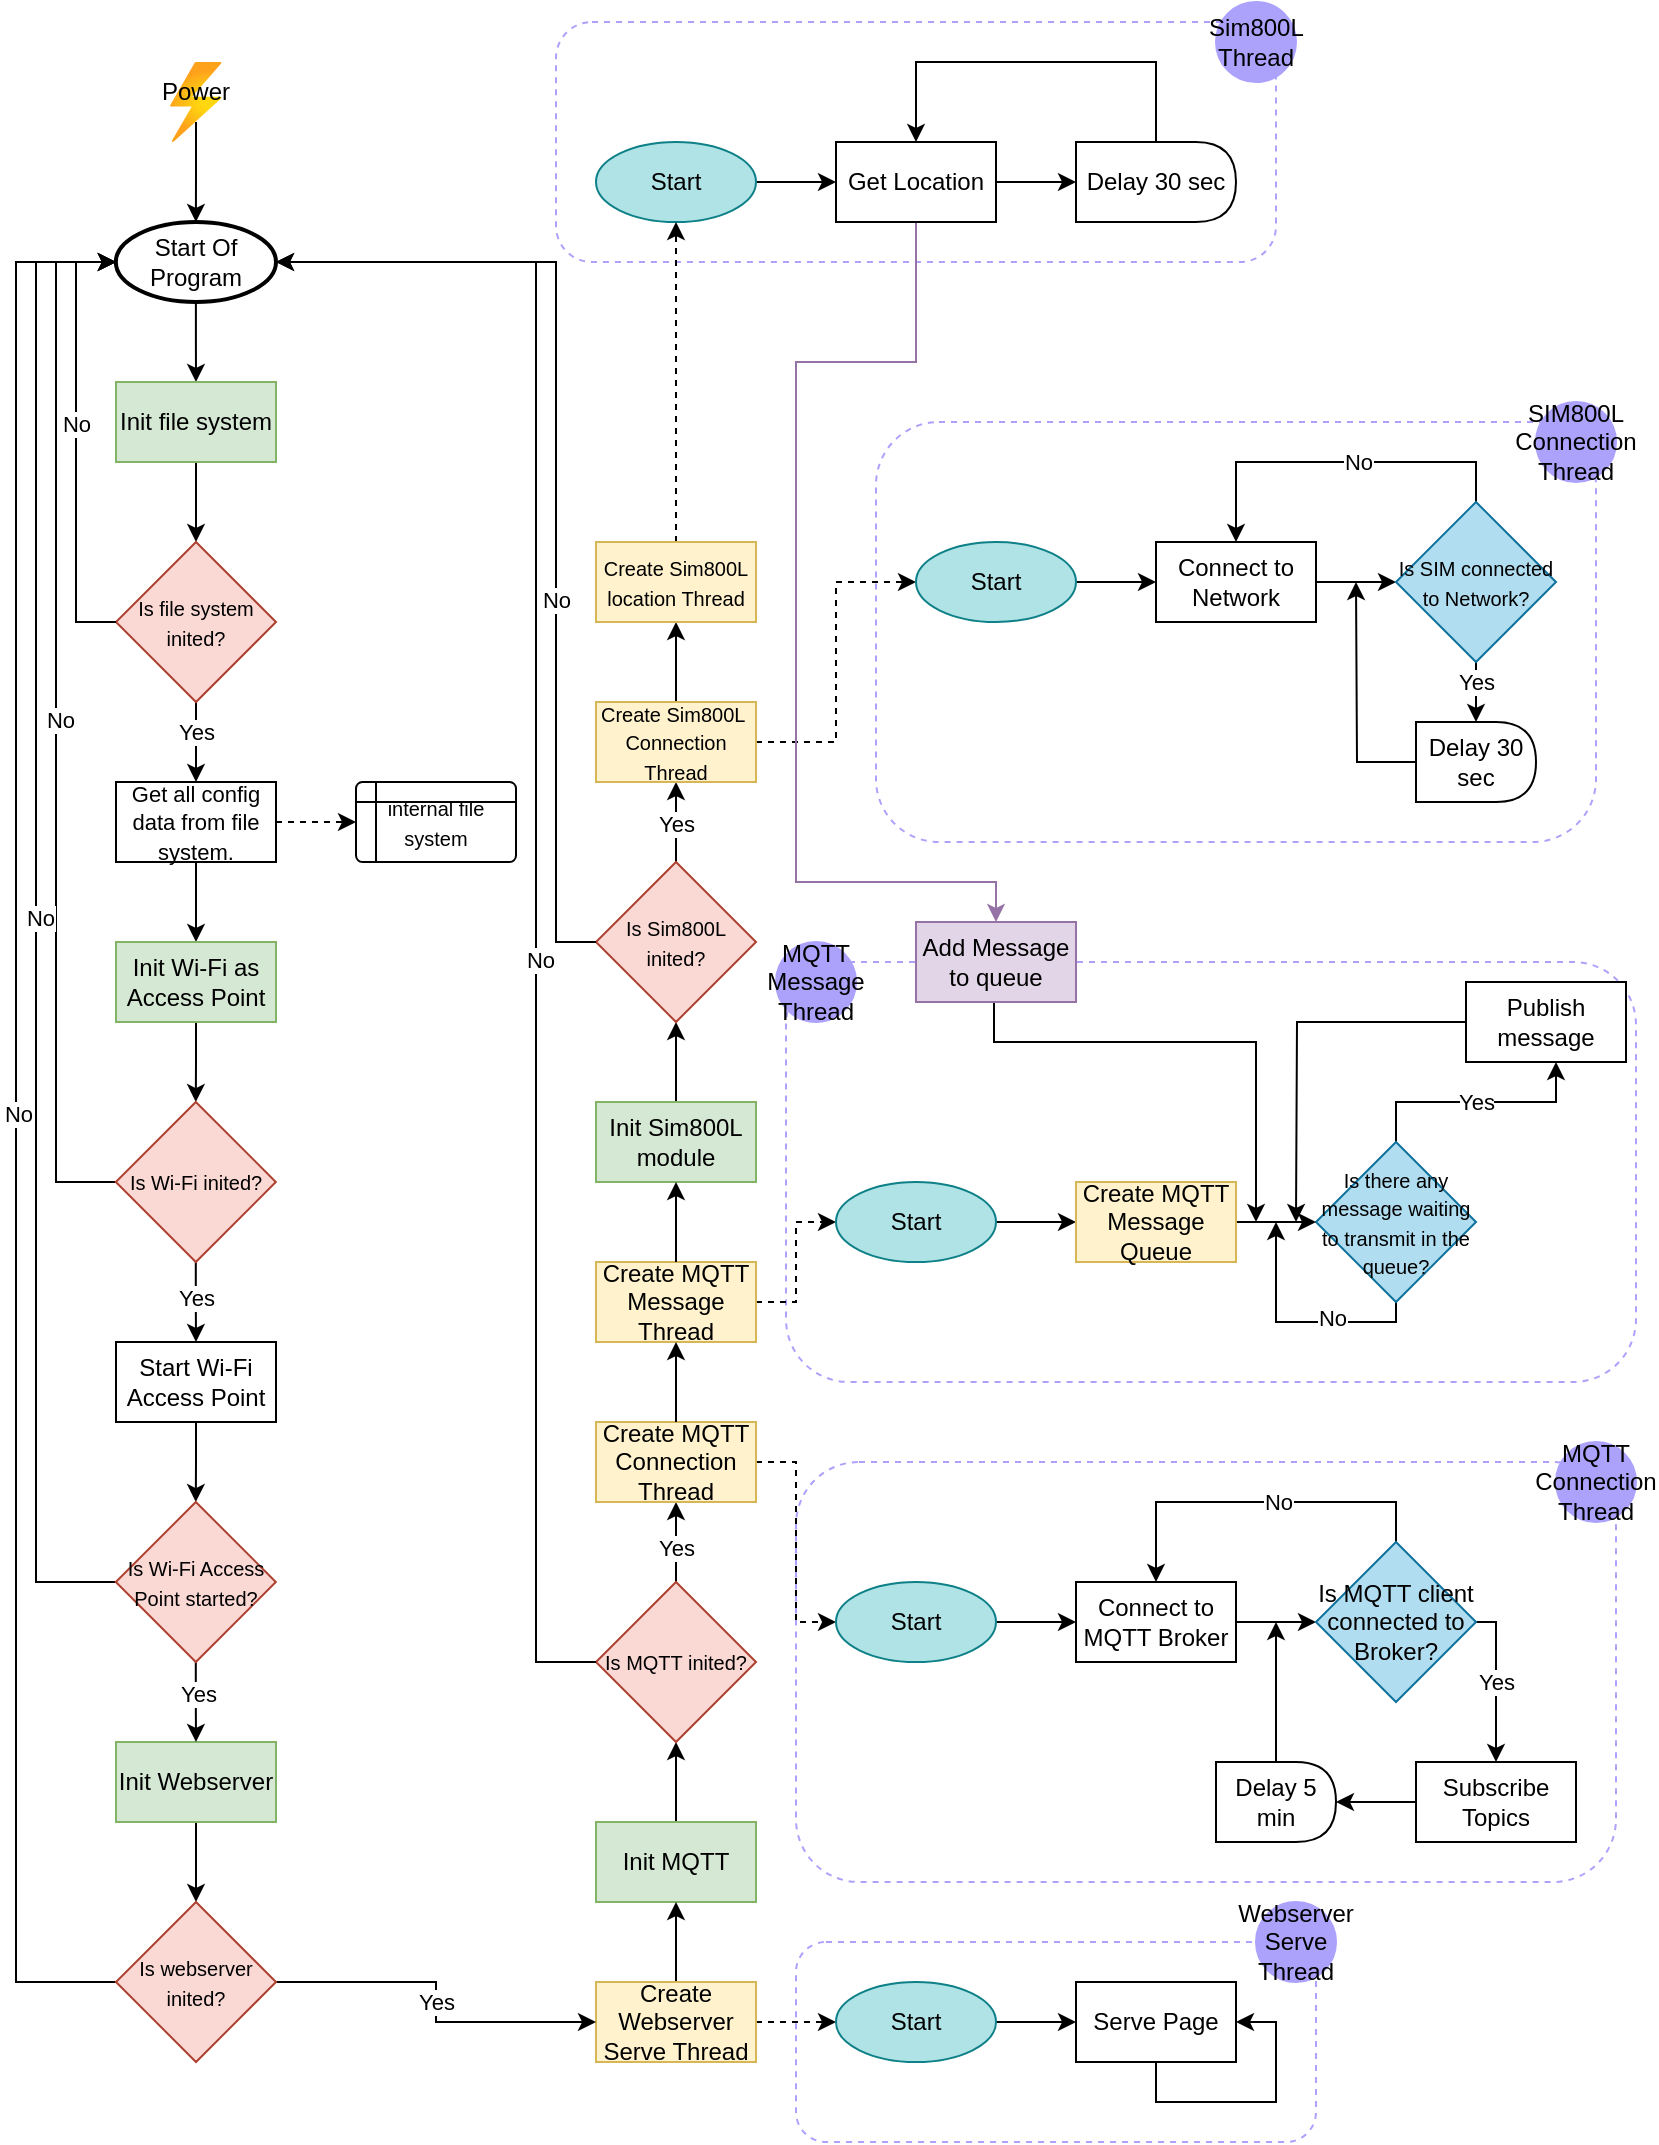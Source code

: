<mxfile version="22.1.16" type="github">
  <diagram name="Page-1" id="i7anXDzvivj3QK4yiTyE">
    <mxGraphModel dx="1312" dy="835" grid="0" gridSize="10" guides="1" tooltips="1" connect="1" arrows="1" fold="1" page="1" pageScale="1" pageWidth="850" pageHeight="1100" background="none" math="0" shadow="0">
      <root>
        <mxCell id="0" />
        <mxCell id="1" parent="0" />
        <mxCell id="xi-QjfqhYSJSX6jupqze-259" value="" style="rounded=1;whiteSpace=wrap;html=1;fillColor=none;dashed=1;strokeColor=#ACA2FC;" vertex="1" parent="1">
          <mxGeometry x="420" y="740" width="410" height="210" as="geometry" />
        </mxCell>
        <mxCell id="xi-QjfqhYSJSX6jupqze-130" value="" style="rounded=1;whiteSpace=wrap;html=1;fillColor=none;dashed=1;strokeColor=#ACA2FC;" vertex="1" parent="1">
          <mxGeometry x="415" y="490" width="425" height="210" as="geometry" />
        </mxCell>
        <mxCell id="xi-QjfqhYSJSX6jupqze-16" value="" style="image;aspect=fixed;html=1;points=[];align=center;fontSize=12;image=img/lib/azure2/general/Power.svg;" vertex="1" parent="1">
          <mxGeometry x="106.97" y="40" width="25.88" height="40" as="geometry" />
        </mxCell>
        <mxCell id="xi-QjfqhYSJSX6jupqze-15" value="" style="edgeStyle=orthogonalEdgeStyle;rounded=0;orthogonalLoop=1;jettySize=auto;html=1;" edge="1" parent="1" source="xi-QjfqhYSJSX6jupqze-1" target="xi-QjfqhYSJSX6jupqze-11">
          <mxGeometry relative="1" as="geometry" />
        </mxCell>
        <mxCell id="xi-QjfqhYSJSX6jupqze-1" value="Start Of Program" style="strokeWidth=2;html=1;shape=mxgraph.flowchart.start_1;whiteSpace=wrap;" vertex="1" parent="1">
          <mxGeometry x="79.91" y="120" width="80.09" height="40" as="geometry" />
        </mxCell>
        <mxCell id="xi-QjfqhYSJSX6jupqze-9" value="&lt;font style=&quot;font-size: 10px;&quot;&gt;internal file system&lt;/font&gt;" style="shape=internalStorage;whiteSpace=wrap;html=1;dx=10;dy=10;rounded=1;arcSize=8;strokeWidth=1;" vertex="1" parent="1">
          <mxGeometry x="200" y="400" width="80" height="40" as="geometry" />
        </mxCell>
        <mxCell id="xi-QjfqhYSJSX6jupqze-18" value="" style="edgeStyle=orthogonalEdgeStyle;rounded=0;orthogonalLoop=1;jettySize=auto;html=1;" edge="1" parent="1" source="xi-QjfqhYSJSX6jupqze-11" target="xi-QjfqhYSJSX6jupqze-17">
          <mxGeometry relative="1" as="geometry" />
        </mxCell>
        <mxCell id="xi-QjfqhYSJSX6jupqze-11" value="Init file system" style="rounded=0;whiteSpace=wrap;html=1;fillColor=#d5e8d4;strokeColor=#82b366;" vertex="1" parent="1">
          <mxGeometry x="80" y="200" width="80" height="40" as="geometry" />
        </mxCell>
        <mxCell id="xi-QjfqhYSJSX6jupqze-14" value="" style="edgeStyle=orthogonalEdgeStyle;rounded=0;orthogonalLoop=1;jettySize=auto;html=1;" edge="1" parent="1" source="xi-QjfqhYSJSX6jupqze-13" target="xi-QjfqhYSJSX6jupqze-1">
          <mxGeometry relative="1" as="geometry" />
        </mxCell>
        <mxCell id="xi-QjfqhYSJSX6jupqze-13" value="Power" style="text;html=1;strokeColor=none;fillColor=none;align=center;verticalAlign=middle;whiteSpace=wrap;rounded=0;" vertex="1" parent="1">
          <mxGeometry x="90" y="40" width="60" height="30" as="geometry" />
        </mxCell>
        <mxCell id="xi-QjfqhYSJSX6jupqze-22" value="" style="edgeStyle=orthogonalEdgeStyle;rounded=0;orthogonalLoop=1;jettySize=auto;html=1;" edge="1" parent="1" source="xi-QjfqhYSJSX6jupqze-17" target="xi-QjfqhYSJSX6jupqze-21">
          <mxGeometry relative="1" as="geometry" />
        </mxCell>
        <mxCell id="xi-QjfqhYSJSX6jupqze-23" value="Yes" style="edgeLabel;html=1;align=center;verticalAlign=middle;resizable=0;points=[];" vertex="1" connectable="0" parent="xi-QjfqhYSJSX6jupqze-22">
          <mxGeometry x="-0.256" relative="1" as="geometry">
            <mxPoint as="offset" />
          </mxGeometry>
        </mxCell>
        <mxCell id="xi-QjfqhYSJSX6jupqze-17" value="&lt;font style=&quot;font-size: 10px;&quot;&gt;Is file system inited?&lt;/font&gt;" style="rhombus;whiteSpace=wrap;html=1;fillColor=#fad9d5;strokeColor=#ae4132;" vertex="1" parent="1">
          <mxGeometry x="80" y="280" width="80" height="80" as="geometry" />
        </mxCell>
        <mxCell id="xi-QjfqhYSJSX6jupqze-19" style="edgeStyle=orthogonalEdgeStyle;rounded=0;orthogonalLoop=1;jettySize=auto;html=1;entryX=0;entryY=0.5;entryDx=0;entryDy=0;entryPerimeter=0;" edge="1" parent="1" target="xi-QjfqhYSJSX6jupqze-1">
          <mxGeometry relative="1" as="geometry">
            <mxPoint x="80" y="320" as="sourcePoint" />
            <mxPoint x="159.91" y="145" as="targetPoint" />
            <Array as="points">
              <mxPoint x="60" y="320" />
              <mxPoint x="60" y="140" />
            </Array>
          </mxGeometry>
        </mxCell>
        <mxCell id="xi-QjfqhYSJSX6jupqze-20" value="No" style="edgeLabel;html=1;align=center;verticalAlign=middle;resizable=0;points=[];" vertex="1" connectable="0" parent="xi-QjfqhYSJSX6jupqze-19">
          <mxGeometry x="0.003" y="-4" relative="1" as="geometry">
            <mxPoint x="-4" y="-9" as="offset" />
          </mxGeometry>
        </mxCell>
        <mxCell id="xi-QjfqhYSJSX6jupqze-27" value="" style="edgeStyle=orthogonalEdgeStyle;rounded=0;orthogonalLoop=1;jettySize=auto;html=1;" edge="1" parent="1" source="xi-QjfqhYSJSX6jupqze-21" target="xi-QjfqhYSJSX6jupqze-26">
          <mxGeometry relative="1" as="geometry" />
        </mxCell>
        <mxCell id="xi-QjfqhYSJSX6jupqze-210" style="edgeStyle=orthogonalEdgeStyle;rounded=0;orthogonalLoop=1;jettySize=auto;html=1;entryX=0;entryY=0.5;entryDx=0;entryDy=0;dashed=1;" edge="1" parent="1" source="xi-QjfqhYSJSX6jupqze-21" target="xi-QjfqhYSJSX6jupqze-9">
          <mxGeometry relative="1" as="geometry" />
        </mxCell>
        <mxCell id="xi-QjfqhYSJSX6jupqze-21" value="&lt;font style=&quot;font-size: 11px;&quot;&gt;Get all config data from file system.&lt;/font&gt;" style="rounded=0;whiteSpace=wrap;html=1;" vertex="1" parent="1">
          <mxGeometry x="80" y="400" width="80" height="40" as="geometry" />
        </mxCell>
        <mxCell id="xi-QjfqhYSJSX6jupqze-55" value="" style="edgeStyle=orthogonalEdgeStyle;rounded=0;orthogonalLoop=1;jettySize=auto;html=1;" edge="1" parent="1" source="xi-QjfqhYSJSX6jupqze-26" target="xi-QjfqhYSJSX6jupqze-53">
          <mxGeometry relative="1" as="geometry" />
        </mxCell>
        <mxCell id="xi-QjfqhYSJSX6jupqze-26" value="Init Wi-Fi as Access Point" style="rounded=0;whiteSpace=wrap;html=1;fillColor=#d5e8d4;strokeColor=#82b366;" vertex="1" parent="1">
          <mxGeometry x="80" y="480" width="80" height="40" as="geometry" />
        </mxCell>
        <mxCell id="xi-QjfqhYSJSX6jupqze-85" value="" style="edgeStyle=orthogonalEdgeStyle;rounded=0;orthogonalLoop=1;jettySize=auto;html=1;" edge="1" parent="1" source="xi-QjfqhYSJSX6jupqze-28" target="xi-QjfqhYSJSX6jupqze-84">
          <mxGeometry relative="1" as="geometry" />
        </mxCell>
        <mxCell id="xi-QjfqhYSJSX6jupqze-28" value="Init Sim800L module" style="rounded=0;whiteSpace=wrap;html=1;fillColor=#d5e8d4;strokeColor=#82b366;" vertex="1" parent="1">
          <mxGeometry x="320" y="560" width="80" height="40" as="geometry" />
        </mxCell>
        <mxCell id="xi-QjfqhYSJSX6jupqze-233" style="edgeStyle=orthogonalEdgeStyle;rounded=0;orthogonalLoop=1;jettySize=auto;html=1;exitX=0.5;exitY=0;exitDx=0;exitDy=0;" edge="1" parent="1" source="xi-QjfqhYSJSX6jupqze-30" target="xi-QjfqhYSJSX6jupqze-94">
          <mxGeometry relative="1" as="geometry" />
        </mxCell>
        <mxCell id="xi-QjfqhYSJSX6jupqze-30" value="Init MQTT" style="rounded=0;whiteSpace=wrap;html=1;fillColor=#d5e8d4;strokeColor=#82b366;" vertex="1" parent="1">
          <mxGeometry x="320" y="920" width="80" height="40" as="geometry" />
        </mxCell>
        <mxCell id="xi-QjfqhYSJSX6jupqze-61" value="" style="edgeStyle=orthogonalEdgeStyle;rounded=0;orthogonalLoop=1;jettySize=auto;html=1;" edge="1" parent="1" source="xi-QjfqhYSJSX6jupqze-34" target="xi-QjfqhYSJSX6jupqze-60">
          <mxGeometry relative="1" as="geometry" />
        </mxCell>
        <mxCell id="xi-QjfqhYSJSX6jupqze-34" value="Start Wi-Fi Access Point" style="rounded=0;whiteSpace=wrap;html=1;" vertex="1" parent="1">
          <mxGeometry x="80" y="680" width="80" height="40" as="geometry" />
        </mxCell>
        <mxCell id="xi-QjfqhYSJSX6jupqze-67" value="" style="edgeStyle=orthogonalEdgeStyle;rounded=0;orthogonalLoop=1;jettySize=auto;html=1;" edge="1" parent="1" source="xi-QjfqhYSJSX6jupqze-35" target="xi-QjfqhYSJSX6jupqze-66">
          <mxGeometry relative="1" as="geometry" />
        </mxCell>
        <mxCell id="xi-QjfqhYSJSX6jupqze-35" value="Init Webserver" style="rounded=0;whiteSpace=wrap;html=1;fillColor=#d5e8d4;strokeColor=#82b366;" vertex="1" parent="1">
          <mxGeometry x="80" y="880" width="80" height="40" as="geometry" />
        </mxCell>
        <mxCell id="xi-QjfqhYSJSX6jupqze-213" style="edgeStyle=orthogonalEdgeStyle;rounded=0;orthogonalLoop=1;jettySize=auto;html=1;exitX=1;exitY=0.5;exitDx=0;exitDy=0;dashed=1;" edge="1" parent="1" source="xi-QjfqhYSJSX6jupqze-36" target="xi-QjfqhYSJSX6jupqze-168">
          <mxGeometry relative="1" as="geometry" />
        </mxCell>
        <mxCell id="xi-QjfqhYSJSX6jupqze-251" style="edgeStyle=orthogonalEdgeStyle;rounded=0;orthogonalLoop=1;jettySize=auto;html=1;exitX=0.5;exitY=0;exitDx=0;exitDy=0;entryX=0.5;entryY=1;entryDx=0;entryDy=0;" edge="1" parent="1" source="xi-QjfqhYSJSX6jupqze-36" target="xi-QjfqhYSJSX6jupqze-30">
          <mxGeometry relative="1" as="geometry" />
        </mxCell>
        <mxCell id="xi-QjfqhYSJSX6jupqze-36" value="Create Webserver Serve Thread" style="rounded=0;whiteSpace=wrap;html=1;fillColor=#fff2cc;strokeColor=#d6b656;" vertex="1" parent="1">
          <mxGeometry x="320" y="1000" width="80" height="40" as="geometry" />
        </mxCell>
        <mxCell id="xi-QjfqhYSJSX6jupqze-47" value="" style="rounded=1;whiteSpace=wrap;html=1;dashed=1;fillColor=none;strokeColor=#ACA2FC;" vertex="1" parent="1">
          <mxGeometry x="300" y="20" width="360" height="120" as="geometry" />
        </mxCell>
        <mxCell id="xi-QjfqhYSJSX6jupqze-56" style="edgeStyle=orthogonalEdgeStyle;rounded=0;orthogonalLoop=1;jettySize=auto;html=1;exitX=0;exitY=0.5;exitDx=0;exitDy=0;entryX=0;entryY=0.5;entryDx=0;entryDy=0;entryPerimeter=0;" edge="1" parent="1" source="xi-QjfqhYSJSX6jupqze-53" target="xi-QjfqhYSJSX6jupqze-1">
          <mxGeometry relative="1" as="geometry">
            <mxPoint x="79.91" y="145" as="targetPoint" />
            <Array as="points">
              <mxPoint x="50" y="600" />
              <mxPoint x="50" y="140" />
            </Array>
          </mxGeometry>
        </mxCell>
        <mxCell id="xi-QjfqhYSJSX6jupqze-57" value="No" style="edgeLabel;html=1;align=center;verticalAlign=middle;resizable=0;points=[];" vertex="1" connectable="0" parent="xi-QjfqhYSJSX6jupqze-56">
          <mxGeometry x="0.004" y="-2" relative="1" as="geometry">
            <mxPoint as="offset" />
          </mxGeometry>
        </mxCell>
        <mxCell id="xi-QjfqhYSJSX6jupqze-58" value="" style="edgeStyle=orthogonalEdgeStyle;rounded=0;orthogonalLoop=1;jettySize=auto;html=1;" edge="1" parent="1" source="xi-QjfqhYSJSX6jupqze-53" target="xi-QjfqhYSJSX6jupqze-34">
          <mxGeometry relative="1" as="geometry" />
        </mxCell>
        <mxCell id="xi-QjfqhYSJSX6jupqze-59" value="Yes" style="edgeLabel;html=1;align=center;verticalAlign=middle;resizable=0;points=[];" vertex="1" connectable="0" parent="xi-QjfqhYSJSX6jupqze-58">
          <mxGeometry x="-0.106" relative="1" as="geometry">
            <mxPoint as="offset" />
          </mxGeometry>
        </mxCell>
        <mxCell id="xi-QjfqhYSJSX6jupqze-53" value="&lt;font style=&quot;font-size: 10px;&quot;&gt;Is Wi-Fi inited?&lt;/font&gt;" style="rhombus;whiteSpace=wrap;html=1;fillColor=#fad9d5;strokeColor=#ae4132;" vertex="1" parent="1">
          <mxGeometry x="79.91" y="560" width="80" height="80" as="geometry" />
        </mxCell>
        <mxCell id="xi-QjfqhYSJSX6jupqze-62" style="edgeStyle=orthogonalEdgeStyle;rounded=0;orthogonalLoop=1;jettySize=auto;html=1;exitX=0;exitY=0.5;exitDx=0;exitDy=0;" edge="1" parent="1" source="xi-QjfqhYSJSX6jupqze-60">
          <mxGeometry relative="1" as="geometry">
            <mxPoint x="80" y="140" as="targetPoint" />
            <Array as="points">
              <mxPoint x="40" y="800" />
              <mxPoint x="40" y="140" />
            </Array>
          </mxGeometry>
        </mxCell>
        <mxCell id="xi-QjfqhYSJSX6jupqze-63" value="No" style="edgeLabel;html=1;align=center;verticalAlign=middle;resizable=0;points=[];" vertex="1" connectable="0" parent="xi-QjfqhYSJSX6jupqze-62">
          <mxGeometry x="0.005" y="-2" relative="1" as="geometry">
            <mxPoint as="offset" />
          </mxGeometry>
        </mxCell>
        <mxCell id="xi-QjfqhYSJSX6jupqze-64" value="" style="edgeStyle=orthogonalEdgeStyle;rounded=0;orthogonalLoop=1;jettySize=auto;html=1;" edge="1" parent="1" source="xi-QjfqhYSJSX6jupqze-60" target="xi-QjfqhYSJSX6jupqze-35">
          <mxGeometry relative="1" as="geometry" />
        </mxCell>
        <mxCell id="xi-QjfqhYSJSX6jupqze-65" value="Yes" style="edgeLabel;html=1;align=center;verticalAlign=middle;resizable=0;points=[];" vertex="1" connectable="0" parent="xi-QjfqhYSJSX6jupqze-64">
          <mxGeometry x="-0.213" y="1" relative="1" as="geometry">
            <mxPoint as="offset" />
          </mxGeometry>
        </mxCell>
        <mxCell id="xi-QjfqhYSJSX6jupqze-60" value="&lt;font style=&quot;font-size: 10px;&quot;&gt;Is Wi-Fi Access Point started?&lt;/font&gt;" style="rhombus;whiteSpace=wrap;html=1;fillColor=#fad9d5;strokeColor=#ae4132;" vertex="1" parent="1">
          <mxGeometry x="79.91" y="760" width="80" height="80" as="geometry" />
        </mxCell>
        <mxCell id="xi-QjfqhYSJSX6jupqze-68" style="edgeStyle=orthogonalEdgeStyle;rounded=0;orthogonalLoop=1;jettySize=auto;html=1;exitX=0;exitY=0.5;exitDx=0;exitDy=0;" edge="1" parent="1" source="xi-QjfqhYSJSX6jupqze-66">
          <mxGeometry relative="1" as="geometry">
            <mxPoint x="80" y="140" as="targetPoint" />
            <Array as="points">
              <mxPoint x="30" y="1000" />
              <mxPoint x="30" y="140" />
            </Array>
          </mxGeometry>
        </mxCell>
        <mxCell id="xi-QjfqhYSJSX6jupqze-69" value="No" style="edgeLabel;html=1;align=center;verticalAlign=middle;resizable=0;points=[];" vertex="1" connectable="0" parent="xi-QjfqhYSJSX6jupqze-68">
          <mxGeometry x="0.009" y="-1" relative="1" as="geometry">
            <mxPoint as="offset" />
          </mxGeometry>
        </mxCell>
        <mxCell id="xi-QjfqhYSJSX6jupqze-212" style="edgeStyle=orthogonalEdgeStyle;rounded=0;orthogonalLoop=1;jettySize=auto;html=1;exitX=1;exitY=0.5;exitDx=0;exitDy=0;entryX=0;entryY=0.5;entryDx=0;entryDy=0;" edge="1" parent="1" source="xi-QjfqhYSJSX6jupqze-66" target="xi-QjfqhYSJSX6jupqze-36">
          <mxGeometry relative="1" as="geometry">
            <Array as="points">
              <mxPoint x="240" y="1000" />
              <mxPoint x="240" y="1020" />
            </Array>
          </mxGeometry>
        </mxCell>
        <mxCell id="xi-QjfqhYSJSX6jupqze-214" value="Yes" style="edgeLabel;html=1;align=center;verticalAlign=middle;resizable=0;points=[];" vertex="1" connectable="0" parent="xi-QjfqhYSJSX6jupqze-212">
          <mxGeometry x="-0.005" relative="1" as="geometry">
            <mxPoint as="offset" />
          </mxGeometry>
        </mxCell>
        <mxCell id="xi-QjfqhYSJSX6jupqze-66" value="&lt;font style=&quot;font-size: 10px;&quot;&gt;Is webserver inited?&lt;/font&gt;" style="rhombus;whiteSpace=wrap;html=1;fillColor=#fad9d5;strokeColor=#ae4132;" vertex="1" parent="1">
          <mxGeometry x="80" y="960" width="80" height="80" as="geometry" />
        </mxCell>
        <mxCell id="xi-QjfqhYSJSX6jupqze-219" style="edgeStyle=orthogonalEdgeStyle;rounded=0;orthogonalLoop=1;jettySize=auto;html=1;exitX=0.5;exitY=0;exitDx=0;exitDy=0;" edge="1" parent="1" source="xi-QjfqhYSJSX6jupqze-84" target="xi-QjfqhYSJSX6jupqze-160">
          <mxGeometry relative="1" as="geometry" />
        </mxCell>
        <mxCell id="xi-QjfqhYSJSX6jupqze-220" value="Yes" style="edgeLabel;html=1;align=center;verticalAlign=middle;resizable=0;points=[];" vertex="1" connectable="0" parent="xi-QjfqhYSJSX6jupqze-219">
          <mxGeometry x="-0.017" relative="1" as="geometry">
            <mxPoint as="offset" />
          </mxGeometry>
        </mxCell>
        <mxCell id="xi-QjfqhYSJSX6jupqze-84" value="&lt;font style=&quot;font-size: 10px;&quot;&gt;Is Sim800L inited?&lt;/font&gt;" style="rhombus;whiteSpace=wrap;html=1;fillColor=#fad9d5;strokeColor=#ae4132;" vertex="1" parent="1">
          <mxGeometry x="320" y="440" width="80" height="80" as="geometry" />
        </mxCell>
        <mxCell id="xi-QjfqhYSJSX6jupqze-234" style="edgeStyle=orthogonalEdgeStyle;rounded=0;orthogonalLoop=1;jettySize=auto;html=1;" edge="1" parent="1" source="xi-QjfqhYSJSX6jupqze-94" target="xi-QjfqhYSJSX6jupqze-142">
          <mxGeometry relative="1" as="geometry" />
        </mxCell>
        <mxCell id="xi-QjfqhYSJSX6jupqze-235" value="Yes" style="edgeLabel;html=1;align=center;verticalAlign=middle;resizable=0;points=[];" vertex="1" connectable="0" parent="xi-QjfqhYSJSX6jupqze-234">
          <mxGeometry x="-0.133" relative="1" as="geometry">
            <mxPoint as="offset" />
          </mxGeometry>
        </mxCell>
        <mxCell id="xi-QjfqhYSJSX6jupqze-94" value="&lt;font style=&quot;font-size: 10px;&quot;&gt;Is MQTT inited?&lt;/font&gt;" style="rhombus;whiteSpace=wrap;html=1;fillColor=#fad9d5;strokeColor=#ae4132;" vertex="1" parent="1">
          <mxGeometry x="320" y="800" width="80" height="80" as="geometry" />
        </mxCell>
        <mxCell id="xi-QjfqhYSJSX6jupqze-273" style="edgeStyle=orthogonalEdgeStyle;rounded=0;orthogonalLoop=1;jettySize=auto;html=1;entryX=1;entryY=0.5;entryDx=0;entryDy=0;" edge="1" parent="1" source="xi-QjfqhYSJSX6jupqze-114" target="xi-QjfqhYSJSX6jupqze-268">
          <mxGeometry relative="1" as="geometry" />
        </mxCell>
        <mxCell id="xi-QjfqhYSJSX6jupqze-114" value="Subscribe Topics" style="rounded=0;whiteSpace=wrap;html=1;" vertex="1" parent="1">
          <mxGeometry x="730" y="890" width="80" height="40" as="geometry" />
        </mxCell>
        <mxCell id="xi-QjfqhYSJSX6jupqze-245" value="Yes" style="edgeStyle=orthogonalEdgeStyle;rounded=0;orthogonalLoop=1;jettySize=auto;html=1;exitX=0.5;exitY=0;exitDx=0;exitDy=0;" edge="1" parent="1" source="xi-QjfqhYSJSX6jupqze-117" target="xi-QjfqhYSJSX6jupqze-119">
          <mxGeometry relative="1" as="geometry">
            <Array as="points">
              <mxPoint x="720" y="560" />
              <mxPoint x="800" y="560" />
            </Array>
            <mxPoint as="offset" />
          </mxGeometry>
        </mxCell>
        <mxCell id="xi-QjfqhYSJSX6jupqze-277" style="edgeStyle=orthogonalEdgeStyle;rounded=0;orthogonalLoop=1;jettySize=auto;html=1;exitX=0.5;exitY=1;exitDx=0;exitDy=0;" edge="1" parent="1" source="xi-QjfqhYSJSX6jupqze-117">
          <mxGeometry relative="1" as="geometry">
            <mxPoint x="660" y="620" as="targetPoint" />
            <Array as="points">
              <mxPoint x="720" y="670" />
              <mxPoint x="660" y="670" />
            </Array>
          </mxGeometry>
        </mxCell>
        <mxCell id="xi-QjfqhYSJSX6jupqze-278" value="No" style="edgeLabel;html=1;align=center;verticalAlign=middle;resizable=0;points=[];" vertex="1" connectable="0" parent="xi-QjfqhYSJSX6jupqze-277">
          <mxGeometry x="-0.304" y="-2" relative="1" as="geometry">
            <mxPoint as="offset" />
          </mxGeometry>
        </mxCell>
        <mxCell id="xi-QjfqhYSJSX6jupqze-117" value="&lt;font style=&quot;font-size: 10px;&quot;&gt;Is there any message waiting to transmit in the queue?&lt;/font&gt;" style="rhombus;whiteSpace=wrap;html=1;fillColor=#b1ddf0;strokeColor=#10739e;" vertex="1" parent="1">
          <mxGeometry x="680" y="580" width="80" height="80" as="geometry" />
        </mxCell>
        <mxCell id="xi-QjfqhYSJSX6jupqze-279" style="edgeStyle=orthogonalEdgeStyle;rounded=0;orthogonalLoop=1;jettySize=auto;html=1;exitX=0;exitY=0.5;exitDx=0;exitDy=0;" edge="1" parent="1" source="xi-QjfqhYSJSX6jupqze-119">
          <mxGeometry relative="1" as="geometry">
            <mxPoint x="670" y="620" as="targetPoint" />
          </mxGeometry>
        </mxCell>
        <mxCell id="xi-QjfqhYSJSX6jupqze-119" value="Publish message" style="rounded=0;whiteSpace=wrap;html=1;" vertex="1" parent="1">
          <mxGeometry x="755" y="500" width="80" height="40" as="geometry" />
        </mxCell>
        <mxCell id="xi-QjfqhYSJSX6jupqze-141" value="MQTT Message Thread" style="ellipse;whiteSpace=wrap;html=1;aspect=fixed;fillColor=#ACA2FC;strokeColor=#ACA2FC;" vertex="1" parent="1">
          <mxGeometry x="410" y="480" width="40" height="40" as="geometry" />
        </mxCell>
        <mxCell id="xi-QjfqhYSJSX6jupqze-276" style="edgeStyle=orthogonalEdgeStyle;rounded=0;orthogonalLoop=1;jettySize=auto;html=1;exitX=1;exitY=0.5;exitDx=0;exitDy=0;entryX=0;entryY=0.5;entryDx=0;entryDy=0;dashed=1;" edge="1" parent="1" source="xi-QjfqhYSJSX6jupqze-142" target="xi-QjfqhYSJSX6jupqze-271">
          <mxGeometry relative="1" as="geometry">
            <Array as="points">
              <mxPoint x="420" y="740" />
              <mxPoint x="420" y="820" />
            </Array>
          </mxGeometry>
        </mxCell>
        <mxCell id="xi-QjfqhYSJSX6jupqze-142" value="Create MQTT Connection Thread" style="rounded=0;whiteSpace=wrap;html=1;fillColor=#fff2cc;strokeColor=#d6b656;" vertex="1" parent="1">
          <mxGeometry x="320" y="720" width="80" height="40" as="geometry" />
        </mxCell>
        <mxCell id="xi-QjfqhYSJSX6jupqze-280" style="edgeStyle=orthogonalEdgeStyle;rounded=0;orthogonalLoop=1;jettySize=auto;html=1;entryX=0;entryY=0.5;entryDx=0;entryDy=0;dashed=1;" edge="1" parent="1" source="xi-QjfqhYSJSX6jupqze-143" target="xi-QjfqhYSJSX6jupqze-154">
          <mxGeometry relative="1" as="geometry" />
        </mxCell>
        <mxCell id="xi-QjfqhYSJSX6jupqze-143" value="Create MQTT Message Thread" style="rounded=0;whiteSpace=wrap;html=1;fillColor=#fff2cc;strokeColor=#d6b656;" vertex="1" parent="1">
          <mxGeometry x="320" y="640" width="80" height="40" as="geometry" />
        </mxCell>
        <mxCell id="xi-QjfqhYSJSX6jupqze-171" style="edgeStyle=orthogonalEdgeStyle;rounded=0;orthogonalLoop=1;jettySize=auto;html=1;entryX=0;entryY=0.5;entryDx=0;entryDy=0;" edge="1" parent="1" source="xi-QjfqhYSJSX6jupqze-154" target="xi-QjfqhYSJSX6jupqze-170">
          <mxGeometry relative="1" as="geometry">
            <mxPoint x="630" y="600" as="targetPoint" />
          </mxGeometry>
        </mxCell>
        <mxCell id="xi-QjfqhYSJSX6jupqze-154" value="Start" style="ellipse;whiteSpace=wrap;html=1;fillColor=#b0e3e6;strokeColor=#0e8088;" vertex="1" parent="1">
          <mxGeometry x="440" y="600" width="80" height="40" as="geometry" />
        </mxCell>
        <mxCell id="xi-QjfqhYSJSX6jupqze-159" value="Sim800L Thread" style="ellipse;whiteSpace=wrap;html=1;aspect=fixed;fillColor=#ACA2FC;strokeColor=#ACA2FC;" vertex="1" parent="1">
          <mxGeometry x="630" y="10" width="40" height="40" as="geometry" />
        </mxCell>
        <mxCell id="xi-QjfqhYSJSX6jupqze-230" style="edgeStyle=orthogonalEdgeStyle;rounded=0;orthogonalLoop=1;jettySize=auto;html=1;entryX=0.5;entryY=1;entryDx=0;entryDy=0;" edge="1" parent="1" source="xi-QjfqhYSJSX6jupqze-160" target="xi-QjfqhYSJSX6jupqze-190">
          <mxGeometry relative="1" as="geometry" />
        </mxCell>
        <mxCell id="xi-QjfqhYSJSX6jupqze-283" style="edgeStyle=orthogonalEdgeStyle;rounded=0;orthogonalLoop=1;jettySize=auto;html=1;entryX=0;entryY=0.5;entryDx=0;entryDy=0;dashed=1;" edge="1" parent="1" source="xi-QjfqhYSJSX6jupqze-160" target="xi-QjfqhYSJSX6jupqze-207">
          <mxGeometry relative="1" as="geometry" />
        </mxCell>
        <mxCell id="xi-QjfqhYSJSX6jupqze-160" value="&lt;font style=&quot;font-size: 10px;&quot;&gt;Create Sim800L&amp;nbsp; Connection Thread&lt;/font&gt;" style="rounded=0;whiteSpace=wrap;html=1;fillColor=#fff2cc;strokeColor=#d6b656;" vertex="1" parent="1">
          <mxGeometry x="320" y="360" width="80" height="40" as="geometry" />
        </mxCell>
        <mxCell id="xi-QjfqhYSJSX6jupqze-183" style="edgeStyle=orthogonalEdgeStyle;rounded=0;orthogonalLoop=1;jettySize=auto;html=1;entryX=0;entryY=0.5;entryDx=0;entryDy=0;" edge="1" parent="1" source="xi-QjfqhYSJSX6jupqze-164" target="xi-QjfqhYSJSX6jupqze-182">
          <mxGeometry relative="1" as="geometry" />
        </mxCell>
        <mxCell id="xi-QjfqhYSJSX6jupqze-164" value="Start" style="ellipse;whiteSpace=wrap;html=1;fillColor=#b0e3e6;strokeColor=#0e8088;" vertex="1" parent="1">
          <mxGeometry x="320" y="80" width="80" height="40" as="geometry" />
        </mxCell>
        <mxCell id="xi-QjfqhYSJSX6jupqze-166" value="" style="rounded=1;whiteSpace=wrap;html=1;dashed=1;fillColor=none;strokeColor=#ACA2FC;" vertex="1" parent="1">
          <mxGeometry x="420" y="980" width="260" height="100" as="geometry" />
        </mxCell>
        <mxCell id="xi-QjfqhYSJSX6jupqze-167" value="Webserver Serve Thread" style="ellipse;whiteSpace=wrap;html=1;aspect=fixed;fillColor=#ACA2FC;strokeColor=#ACA2FC;" vertex="1" parent="1">
          <mxGeometry x="650" y="960" width="40" height="40" as="geometry" />
        </mxCell>
        <mxCell id="xi-QjfqhYSJSX6jupqze-180" style="edgeStyle=orthogonalEdgeStyle;rounded=0;orthogonalLoop=1;jettySize=auto;html=1;entryX=0;entryY=0.5;entryDx=0;entryDy=0;" edge="1" parent="1" source="xi-QjfqhYSJSX6jupqze-168" target="xi-QjfqhYSJSX6jupqze-179">
          <mxGeometry relative="1" as="geometry" />
        </mxCell>
        <mxCell id="xi-QjfqhYSJSX6jupqze-168" value="Start" style="ellipse;whiteSpace=wrap;html=1;fillColor=#b0e3e6;strokeColor=#0e8088;" vertex="1" parent="1">
          <mxGeometry x="440" y="1000" width="80" height="40" as="geometry" />
        </mxCell>
        <mxCell id="xi-QjfqhYSJSX6jupqze-242" style="edgeStyle=orthogonalEdgeStyle;rounded=0;orthogonalLoop=1;jettySize=auto;html=1;exitX=1;exitY=0.5;exitDx=0;exitDy=0;entryX=0;entryY=0.5;entryDx=0;entryDy=0;" edge="1" parent="1" source="xi-QjfqhYSJSX6jupqze-170" target="xi-QjfqhYSJSX6jupqze-117">
          <mxGeometry relative="1" as="geometry" />
        </mxCell>
        <mxCell id="xi-QjfqhYSJSX6jupqze-170" value="Create MQTT Message Queue" style="rounded=0;whiteSpace=wrap;html=1;fillColor=#fff2cc;strokeColor=#d6b656;" vertex="1" parent="1">
          <mxGeometry x="560" y="600" width="80" height="40" as="geometry" />
        </mxCell>
        <mxCell id="xi-QjfqhYSJSX6jupqze-281" style="edgeStyle=orthogonalEdgeStyle;rounded=0;orthogonalLoop=1;jettySize=auto;html=1;exitX=0.5;exitY=1;exitDx=0;exitDy=0;" edge="1" parent="1">
          <mxGeometry relative="1" as="geometry">
            <mxPoint x="650" y="620" as="targetPoint" />
            <mxPoint x="519" y="510" as="sourcePoint" />
            <Array as="points">
              <mxPoint x="519" y="530" />
              <mxPoint x="650" y="530" />
              <mxPoint x="650" y="620" />
            </Array>
          </mxGeometry>
        </mxCell>
        <mxCell id="xi-QjfqhYSJSX6jupqze-173" value="Add Message to queue" style="rounded=0;whiteSpace=wrap;html=1;fillColor=#e1d5e7;strokeColor=#9673a6;" vertex="1" parent="1">
          <mxGeometry x="480" y="470" width="80" height="40" as="geometry" />
        </mxCell>
        <mxCell id="xi-QjfqhYSJSX6jupqze-179" value="Serve Page" style="rounded=0;whiteSpace=wrap;html=1;" vertex="1" parent="1">
          <mxGeometry x="560" y="1000" width="80" height="40" as="geometry" />
        </mxCell>
        <mxCell id="xi-QjfqhYSJSX6jupqze-181" style="edgeStyle=orthogonalEdgeStyle;rounded=0;orthogonalLoop=1;jettySize=auto;html=1;entryX=1;entryY=0.5;entryDx=0;entryDy=0;exitX=0.5;exitY=1;exitDx=0;exitDy=0;" edge="1" parent="1" source="xi-QjfqhYSJSX6jupqze-179" target="xi-QjfqhYSJSX6jupqze-179">
          <mxGeometry relative="1" as="geometry">
            <Array as="points">
              <mxPoint x="600" y="1060" />
              <mxPoint x="660" y="1060" />
              <mxPoint x="660" y="1020" />
            </Array>
          </mxGeometry>
        </mxCell>
        <mxCell id="xi-QjfqhYSJSX6jupqze-186" style="edgeStyle=orthogonalEdgeStyle;rounded=0;orthogonalLoop=1;jettySize=auto;html=1;" edge="1" parent="1" source="xi-QjfqhYSJSX6jupqze-182" target="xi-QjfqhYSJSX6jupqze-184">
          <mxGeometry relative="1" as="geometry">
            <Array as="points" />
          </mxGeometry>
        </mxCell>
        <mxCell id="xi-QjfqhYSJSX6jupqze-284" style="edgeStyle=orthogonalEdgeStyle;rounded=0;orthogonalLoop=1;jettySize=auto;html=1;exitX=0.5;exitY=1;exitDx=0;exitDy=0;entryX=0.5;entryY=0;entryDx=0;entryDy=0;fillColor=#e1d5e7;strokeColor=#9673a6;" edge="1" parent="1" source="xi-QjfqhYSJSX6jupqze-182" target="xi-QjfqhYSJSX6jupqze-173">
          <mxGeometry relative="1" as="geometry">
            <Array as="points">
              <mxPoint x="480" y="190" />
              <mxPoint x="420" y="190" />
              <mxPoint x="420" y="450" />
              <mxPoint x="520" y="450" />
            </Array>
          </mxGeometry>
        </mxCell>
        <mxCell id="xi-QjfqhYSJSX6jupqze-182" value="Get Location" style="rounded=0;whiteSpace=wrap;html=1;" vertex="1" parent="1">
          <mxGeometry x="440" y="80" width="80" height="40" as="geometry" />
        </mxCell>
        <mxCell id="xi-QjfqhYSJSX6jupqze-187" style="edgeStyle=orthogonalEdgeStyle;rounded=0;orthogonalLoop=1;jettySize=auto;html=1;entryX=0.5;entryY=0;entryDx=0;entryDy=0;exitX=0.5;exitY=0;exitDx=0;exitDy=0;" edge="1" parent="1" source="xi-QjfqhYSJSX6jupqze-184" target="xi-QjfqhYSJSX6jupqze-182">
          <mxGeometry relative="1" as="geometry">
            <Array as="points">
              <mxPoint x="600" y="40" />
              <mxPoint x="480" y="40" />
            </Array>
          </mxGeometry>
        </mxCell>
        <mxCell id="xi-QjfqhYSJSX6jupqze-184" value="Delay 30 sec" style="shape=delay;whiteSpace=wrap;html=1;" vertex="1" parent="1">
          <mxGeometry x="560" y="80" width="80" height="40" as="geometry" />
        </mxCell>
        <mxCell id="xi-QjfqhYSJSX6jupqze-285" style="edgeStyle=orthogonalEdgeStyle;rounded=0;orthogonalLoop=1;jettySize=auto;html=1;exitX=0.5;exitY=0;exitDx=0;exitDy=0;entryX=0.5;entryY=1;entryDx=0;entryDy=0;dashed=1;" edge="1" parent="1" source="xi-QjfqhYSJSX6jupqze-190" target="xi-QjfqhYSJSX6jupqze-164">
          <mxGeometry relative="1" as="geometry" />
        </mxCell>
        <mxCell id="xi-QjfqhYSJSX6jupqze-190" value="&lt;font style=&quot;font-size: 10px;&quot;&gt;Create Sim800L location Thread&lt;/font&gt;" style="rounded=0;whiteSpace=wrap;html=1;fillColor=#fff2cc;strokeColor=#d6b656;" vertex="1" parent="1">
          <mxGeometry x="320" y="280" width="80" height="40" as="geometry" />
        </mxCell>
        <mxCell id="xi-QjfqhYSJSX6jupqze-193" value="" style="rounded=1;whiteSpace=wrap;html=1;fillColor=none;dashed=1;strokeColor=#ACA2FC;" vertex="1" parent="1">
          <mxGeometry x="460" y="220" width="360" height="210" as="geometry" />
        </mxCell>
        <mxCell id="xi-QjfqhYSJSX6jupqze-195" value="" style="edgeStyle=orthogonalEdgeStyle;rounded=0;orthogonalLoop=1;jettySize=auto;html=1;" edge="1" parent="1" source="xi-QjfqhYSJSX6jupqze-196" target="xi-QjfqhYSJSX6jupqze-201">
          <mxGeometry relative="1" as="geometry" />
        </mxCell>
        <mxCell id="xi-QjfqhYSJSX6jupqze-196" value="Connect to Network" style="rounded=0;whiteSpace=wrap;html=1;" vertex="1" parent="1">
          <mxGeometry x="600" y="280" width="80" height="40" as="geometry" />
        </mxCell>
        <mxCell id="xi-QjfqhYSJSX6jupqze-223" style="edgeStyle=orthogonalEdgeStyle;rounded=0;orthogonalLoop=1;jettySize=auto;html=1;exitX=0.5;exitY=0;exitDx=0;exitDy=0;entryX=0.5;entryY=0;entryDx=0;entryDy=0;" edge="1" parent="1" source="xi-QjfqhYSJSX6jupqze-201" target="xi-QjfqhYSJSX6jupqze-196">
          <mxGeometry relative="1" as="geometry" />
        </mxCell>
        <mxCell id="xi-QjfqhYSJSX6jupqze-224" value="No" style="edgeLabel;html=1;align=center;verticalAlign=middle;resizable=0;points=[];" vertex="1" connectable="0" parent="xi-QjfqhYSJSX6jupqze-223">
          <mxGeometry x="0.005" y="1" relative="1" as="geometry">
            <mxPoint x="11" y="-1" as="offset" />
          </mxGeometry>
        </mxCell>
        <mxCell id="xi-QjfqhYSJSX6jupqze-225" value="" style="edgeStyle=orthogonalEdgeStyle;rounded=0;orthogonalLoop=1;jettySize=auto;html=1;" edge="1" parent="1" source="xi-QjfqhYSJSX6jupqze-201" target="xi-QjfqhYSJSX6jupqze-203">
          <mxGeometry relative="1" as="geometry" />
        </mxCell>
        <mxCell id="xi-QjfqhYSJSX6jupqze-226" value="Yes" style="edgeLabel;html=1;align=center;verticalAlign=middle;resizable=0;points=[];" vertex="1" connectable="0" parent="xi-QjfqhYSJSX6jupqze-225">
          <mxGeometry x="-0.606" relative="1" as="geometry">
            <mxPoint as="offset" />
          </mxGeometry>
        </mxCell>
        <mxCell id="xi-QjfqhYSJSX6jupqze-201" value="&lt;font style=&quot;font-size: 10px;&quot;&gt;Is SIM connected to Network?&lt;/font&gt;" style="rhombus;whiteSpace=wrap;html=1;fillColor=#b1ddf0;strokeColor=#10739e;" vertex="1" parent="1">
          <mxGeometry x="720" y="260" width="80" height="80" as="geometry" />
        </mxCell>
        <mxCell id="xi-QjfqhYSJSX6jupqze-227" style="edgeStyle=orthogonalEdgeStyle;rounded=0;orthogonalLoop=1;jettySize=auto;html=1;" edge="1" parent="1" source="xi-QjfqhYSJSX6jupqze-203">
          <mxGeometry relative="1" as="geometry">
            <mxPoint x="700" y="300" as="targetPoint" />
          </mxGeometry>
        </mxCell>
        <mxCell id="xi-QjfqhYSJSX6jupqze-203" value="Delay 30 sec" style="shape=delay;whiteSpace=wrap;html=1;" vertex="1" parent="1">
          <mxGeometry x="730" y="370" width="60" height="40" as="geometry" />
        </mxCell>
        <mxCell id="xi-QjfqhYSJSX6jupqze-205" value="SIM800L Connection Thread" style="ellipse;whiteSpace=wrap;html=1;aspect=fixed;fillColor=#ACA2FC;strokeColor=#ACA2FC;" vertex="1" parent="1">
          <mxGeometry x="790" y="210" width="40" height="40" as="geometry" />
        </mxCell>
        <mxCell id="xi-QjfqhYSJSX6jupqze-222" style="edgeStyle=orthogonalEdgeStyle;rounded=0;orthogonalLoop=1;jettySize=auto;html=1;entryX=0;entryY=0.5;entryDx=0;entryDy=0;" edge="1" parent="1" source="xi-QjfqhYSJSX6jupqze-207" target="xi-QjfqhYSJSX6jupqze-196">
          <mxGeometry relative="1" as="geometry" />
        </mxCell>
        <mxCell id="xi-QjfqhYSJSX6jupqze-207" value="Start" style="ellipse;whiteSpace=wrap;html=1;fillColor=#b0e3e6;strokeColor=#0e8088;" vertex="1" parent="1">
          <mxGeometry x="480" y="280" width="80" height="40" as="geometry" />
        </mxCell>
        <mxCell id="xi-QjfqhYSJSX6jupqze-238" style="edgeStyle=orthogonalEdgeStyle;rounded=0;orthogonalLoop=1;jettySize=auto;html=1;exitX=0.5;exitY=0;exitDx=0;exitDy=0;" edge="1" parent="1" source="xi-QjfqhYSJSX6jupqze-142">
          <mxGeometry relative="1" as="geometry">
            <mxPoint x="360" y="680" as="targetPoint" />
          </mxGeometry>
        </mxCell>
        <mxCell id="xi-QjfqhYSJSX6jupqze-254" style="edgeStyle=orthogonalEdgeStyle;rounded=0;orthogonalLoop=1;jettySize=auto;html=1;entryX=0.5;entryY=1;entryDx=0;entryDy=0;" edge="1" parent="1" source="xi-QjfqhYSJSX6jupqze-143" target="xi-QjfqhYSJSX6jupqze-28">
          <mxGeometry relative="1" as="geometry" />
        </mxCell>
        <mxCell id="xi-QjfqhYSJSX6jupqze-255" style="edgeStyle=orthogonalEdgeStyle;rounded=0;orthogonalLoop=1;jettySize=auto;html=1;exitX=0;exitY=0.5;exitDx=0;exitDy=0;entryX=1;entryY=0.5;entryDx=0;entryDy=0;entryPerimeter=0;" edge="1" parent="1" source="xi-QjfqhYSJSX6jupqze-94" target="xi-QjfqhYSJSX6jupqze-1">
          <mxGeometry relative="1" as="geometry">
            <Array as="points">
              <mxPoint x="290" y="840" />
              <mxPoint x="290" y="140" />
            </Array>
          </mxGeometry>
        </mxCell>
        <mxCell id="xi-QjfqhYSJSX6jupqze-256" value="No" style="edgeLabel;html=1;align=center;verticalAlign=middle;resizable=0;points=[];" vertex="1" connectable="0" parent="xi-QjfqhYSJSX6jupqze-255">
          <mxGeometry x="-0.114" y="-2" relative="1" as="geometry">
            <mxPoint as="offset" />
          </mxGeometry>
        </mxCell>
        <mxCell id="xi-QjfqhYSJSX6jupqze-257" style="edgeStyle=orthogonalEdgeStyle;rounded=0;orthogonalLoop=1;jettySize=auto;html=1;exitX=0;exitY=0.5;exitDx=0;exitDy=0;entryX=1;entryY=0.5;entryDx=0;entryDy=0;entryPerimeter=0;" edge="1" parent="1" source="xi-QjfqhYSJSX6jupqze-84" target="xi-QjfqhYSJSX6jupqze-1">
          <mxGeometry relative="1" as="geometry">
            <Array as="points">
              <mxPoint x="300" y="480" />
              <mxPoint x="300" y="140" />
            </Array>
          </mxGeometry>
        </mxCell>
        <mxCell id="xi-QjfqhYSJSX6jupqze-258" value="No" style="edgeLabel;html=1;align=center;verticalAlign=middle;resizable=0;points=[];" vertex="1" connectable="0" parent="xi-QjfqhYSJSX6jupqze-257">
          <mxGeometry x="-0.237" relative="1" as="geometry">
            <mxPoint as="offset" />
          </mxGeometry>
        </mxCell>
        <mxCell id="xi-QjfqhYSJSX6jupqze-260" value="" style="edgeStyle=orthogonalEdgeStyle;rounded=0;orthogonalLoop=1;jettySize=auto;html=1;" edge="1" parent="1" source="xi-QjfqhYSJSX6jupqze-261" target="xi-QjfqhYSJSX6jupqze-266">
          <mxGeometry relative="1" as="geometry" />
        </mxCell>
        <mxCell id="xi-QjfqhYSJSX6jupqze-261" value="Connect to MQTT Broker" style="rounded=0;whiteSpace=wrap;html=1;" vertex="1" parent="1">
          <mxGeometry x="560" y="800" width="80" height="40" as="geometry" />
        </mxCell>
        <mxCell id="xi-QjfqhYSJSX6jupqze-262" style="edgeStyle=orthogonalEdgeStyle;rounded=0;orthogonalLoop=1;jettySize=auto;html=1;exitX=0.5;exitY=0;exitDx=0;exitDy=0;entryX=0.5;entryY=0;entryDx=0;entryDy=0;" edge="1" parent="1" source="xi-QjfqhYSJSX6jupqze-266" target="xi-QjfqhYSJSX6jupqze-261">
          <mxGeometry relative="1" as="geometry" />
        </mxCell>
        <mxCell id="xi-QjfqhYSJSX6jupqze-263" value="No" style="edgeLabel;html=1;align=center;verticalAlign=middle;resizable=0;points=[];" vertex="1" connectable="0" parent="xi-QjfqhYSJSX6jupqze-262">
          <mxGeometry x="0.005" y="1" relative="1" as="geometry">
            <mxPoint x="11" y="-1" as="offset" />
          </mxGeometry>
        </mxCell>
        <mxCell id="xi-QjfqhYSJSX6jupqze-272" style="edgeStyle=orthogonalEdgeStyle;rounded=0;orthogonalLoop=1;jettySize=auto;html=1;entryX=0.5;entryY=0;entryDx=0;entryDy=0;" edge="1" parent="1" source="xi-QjfqhYSJSX6jupqze-266" target="xi-QjfqhYSJSX6jupqze-114">
          <mxGeometry relative="1" as="geometry">
            <Array as="points">
              <mxPoint x="770" y="820" />
            </Array>
          </mxGeometry>
        </mxCell>
        <mxCell id="xi-QjfqhYSJSX6jupqze-275" value="Yes" style="edgeLabel;html=1;align=center;verticalAlign=middle;resizable=0;points=[];" vertex="1" connectable="0" parent="xi-QjfqhYSJSX6jupqze-272">
          <mxGeometry x="-0.011" relative="1" as="geometry">
            <mxPoint as="offset" />
          </mxGeometry>
        </mxCell>
        <mxCell id="xi-QjfqhYSJSX6jupqze-266" value="Is MQTT client connected to Broker?" style="rhombus;whiteSpace=wrap;html=1;fillColor=#b1ddf0;strokeColor=#10739e;" vertex="1" parent="1">
          <mxGeometry x="680" y="780" width="80" height="80" as="geometry" />
        </mxCell>
        <mxCell id="xi-QjfqhYSJSX6jupqze-274" style="edgeStyle=orthogonalEdgeStyle;rounded=0;orthogonalLoop=1;jettySize=auto;html=1;exitX=0.5;exitY=0;exitDx=0;exitDy=0;" edge="1" parent="1" source="xi-QjfqhYSJSX6jupqze-268">
          <mxGeometry relative="1" as="geometry">
            <mxPoint x="660" y="820" as="targetPoint" />
          </mxGeometry>
        </mxCell>
        <mxCell id="xi-QjfqhYSJSX6jupqze-268" value="Delay 5 min" style="shape=delay;whiteSpace=wrap;html=1;" vertex="1" parent="1">
          <mxGeometry x="630" y="890" width="60" height="40" as="geometry" />
        </mxCell>
        <mxCell id="xi-QjfqhYSJSX6jupqze-269" value="MQTT Connection Thread" style="ellipse;whiteSpace=wrap;html=1;aspect=fixed;fillColor=#ACA2FC;strokeColor=#ACA2FC;" vertex="1" parent="1">
          <mxGeometry x="800" y="730" width="40" height="40" as="geometry" />
        </mxCell>
        <mxCell id="xi-QjfqhYSJSX6jupqze-270" style="edgeStyle=orthogonalEdgeStyle;rounded=0;orthogonalLoop=1;jettySize=auto;html=1;entryX=0;entryY=0.5;entryDx=0;entryDy=0;" edge="1" parent="1" source="xi-QjfqhYSJSX6jupqze-271" target="xi-QjfqhYSJSX6jupqze-261">
          <mxGeometry relative="1" as="geometry" />
        </mxCell>
        <mxCell id="xi-QjfqhYSJSX6jupqze-271" value="Start" style="ellipse;whiteSpace=wrap;html=1;fillColor=#b0e3e6;strokeColor=#0e8088;" vertex="1" parent="1">
          <mxGeometry x="440" y="800" width="80" height="40" as="geometry" />
        </mxCell>
      </root>
    </mxGraphModel>
  </diagram>
</mxfile>
